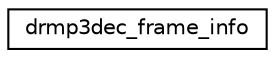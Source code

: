 digraph "Graphical Class Hierarchy"
{
 // LATEX_PDF_SIZE
  edge [fontname="Helvetica",fontsize="10",labelfontname="Helvetica",labelfontsize="10"];
  node [fontname="Helvetica",fontsize="10",shape=record];
  rankdir="LR";
  Node0 [label="drmp3dec_frame_info",height=0.2,width=0.4,color="black", fillcolor="white", style="filled",URL="$structdrmp3dec__frame__info.html",tooltip=" "];
}
